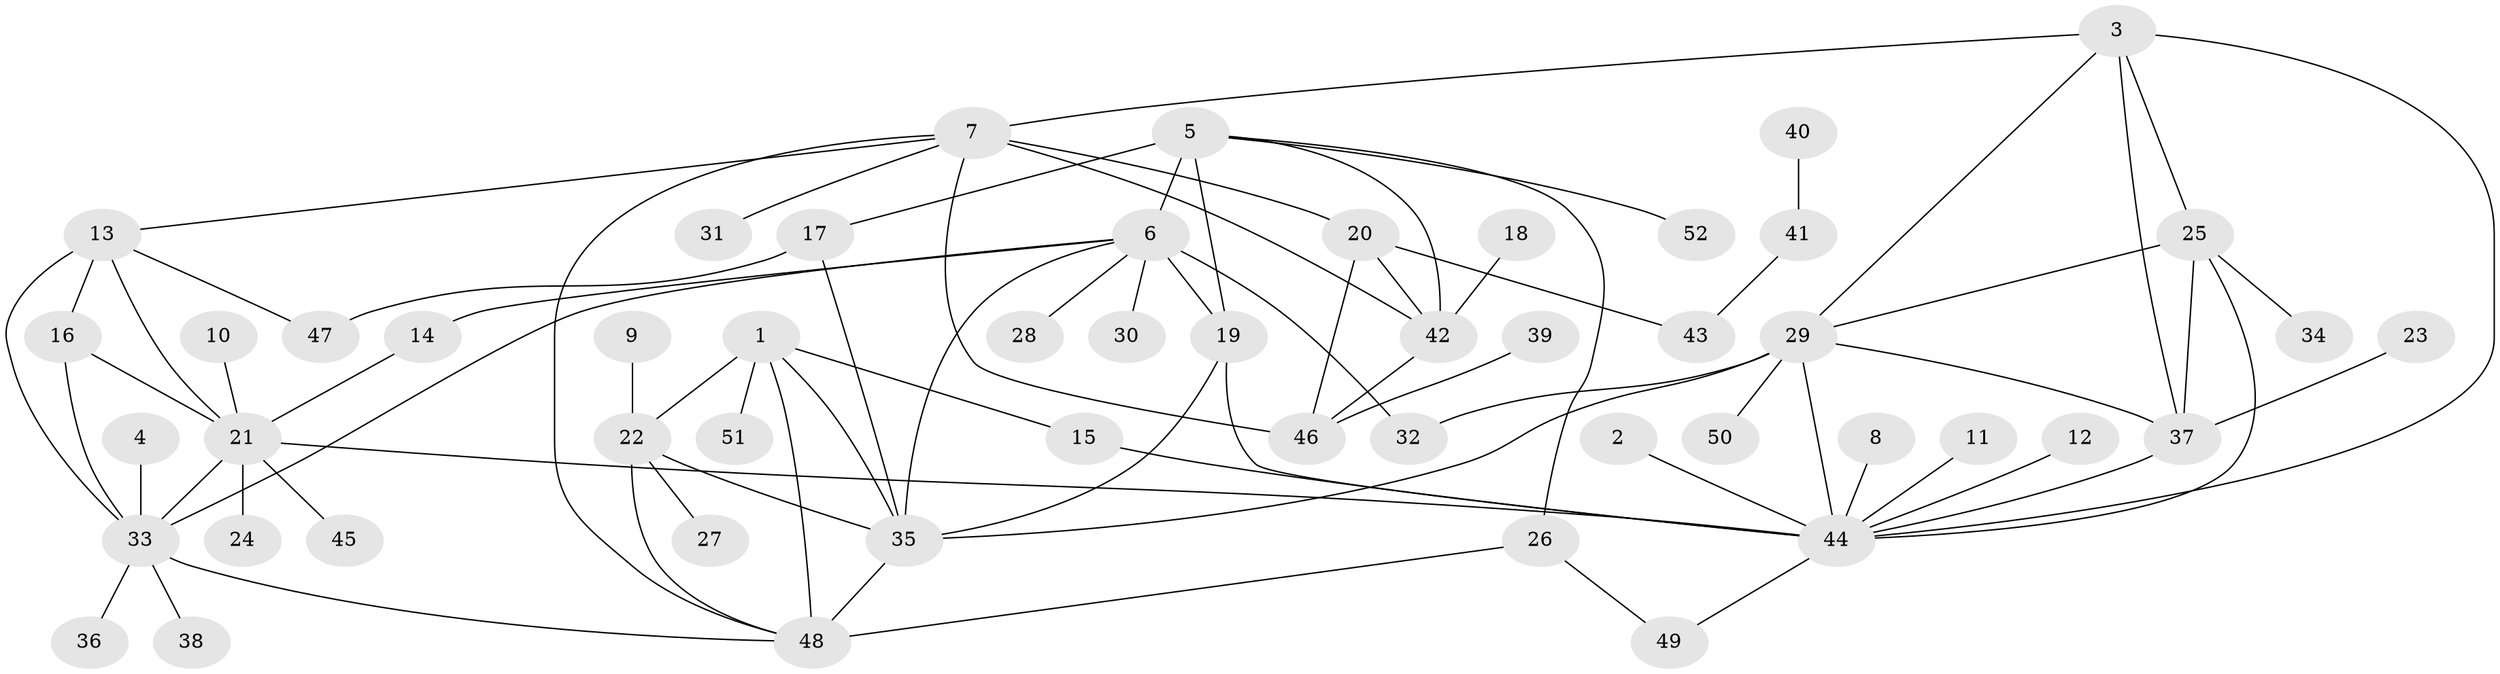 // original degree distribution, {6: 0.05825242718446602, 4: 0.019417475728155338, 8: 0.04854368932038835, 9: 0.02912621359223301, 7: 0.038834951456310676, 5: 0.019417475728155338, 11: 0.019417475728155338, 14: 0.009708737864077669, 2: 0.14563106796116504, 1: 0.5436893203883495, 3: 0.06796116504854369}
// Generated by graph-tools (version 1.1) at 2025/02/03/09/25 03:02:41]
// undirected, 52 vertices, 81 edges
graph export_dot {
graph [start="1"]
  node [color=gray90,style=filled];
  1;
  2;
  3;
  4;
  5;
  6;
  7;
  8;
  9;
  10;
  11;
  12;
  13;
  14;
  15;
  16;
  17;
  18;
  19;
  20;
  21;
  22;
  23;
  24;
  25;
  26;
  27;
  28;
  29;
  30;
  31;
  32;
  33;
  34;
  35;
  36;
  37;
  38;
  39;
  40;
  41;
  42;
  43;
  44;
  45;
  46;
  47;
  48;
  49;
  50;
  51;
  52;
  1 -- 15 [weight=1.0];
  1 -- 22 [weight=2.0];
  1 -- 35 [weight=2.0];
  1 -- 48 [weight=2.0];
  1 -- 51 [weight=1.0];
  2 -- 44 [weight=1.0];
  3 -- 7 [weight=1.0];
  3 -- 25 [weight=1.0];
  3 -- 29 [weight=1.0];
  3 -- 37 [weight=1.0];
  3 -- 44 [weight=1.0];
  4 -- 33 [weight=1.0];
  5 -- 6 [weight=4.0];
  5 -- 17 [weight=1.0];
  5 -- 19 [weight=2.0];
  5 -- 26 [weight=1.0];
  5 -- 42 [weight=1.0];
  5 -- 52 [weight=1.0];
  6 -- 14 [weight=1.0];
  6 -- 19 [weight=2.0];
  6 -- 28 [weight=1.0];
  6 -- 30 [weight=1.0];
  6 -- 32 [weight=1.0];
  6 -- 33 [weight=1.0];
  6 -- 35 [weight=1.0];
  7 -- 13 [weight=1.0];
  7 -- 20 [weight=2.0];
  7 -- 31 [weight=1.0];
  7 -- 42 [weight=2.0];
  7 -- 46 [weight=2.0];
  7 -- 48 [weight=1.0];
  8 -- 44 [weight=1.0];
  9 -- 22 [weight=1.0];
  10 -- 21 [weight=1.0];
  11 -- 44 [weight=1.0];
  12 -- 44 [weight=1.0];
  13 -- 16 [weight=2.0];
  13 -- 21 [weight=1.0];
  13 -- 33 [weight=1.0];
  13 -- 47 [weight=1.0];
  14 -- 21 [weight=1.0];
  15 -- 44 [weight=1.0];
  16 -- 21 [weight=2.0];
  16 -- 33 [weight=2.0];
  17 -- 35 [weight=1.0];
  17 -- 47 [weight=1.0];
  18 -- 42 [weight=1.0];
  19 -- 35 [weight=1.0];
  19 -- 44 [weight=1.0];
  20 -- 42 [weight=1.0];
  20 -- 43 [weight=1.0];
  20 -- 46 [weight=1.0];
  21 -- 24 [weight=1.0];
  21 -- 33 [weight=1.0];
  21 -- 44 [weight=1.0];
  21 -- 45 [weight=1.0];
  22 -- 27 [weight=1.0];
  22 -- 35 [weight=1.0];
  22 -- 48 [weight=1.0];
  23 -- 37 [weight=1.0];
  25 -- 29 [weight=1.0];
  25 -- 34 [weight=1.0];
  25 -- 37 [weight=1.0];
  25 -- 44 [weight=1.0];
  26 -- 48 [weight=1.0];
  26 -- 49 [weight=1.0];
  29 -- 32 [weight=1.0];
  29 -- 35 [weight=1.0];
  29 -- 37 [weight=1.0];
  29 -- 44 [weight=1.0];
  29 -- 50 [weight=1.0];
  33 -- 36 [weight=1.0];
  33 -- 38 [weight=1.0];
  33 -- 48 [weight=1.0];
  35 -- 48 [weight=1.0];
  37 -- 44 [weight=1.0];
  39 -- 46 [weight=1.0];
  40 -- 41 [weight=1.0];
  41 -- 43 [weight=1.0];
  42 -- 46 [weight=1.0];
  44 -- 49 [weight=1.0];
}
